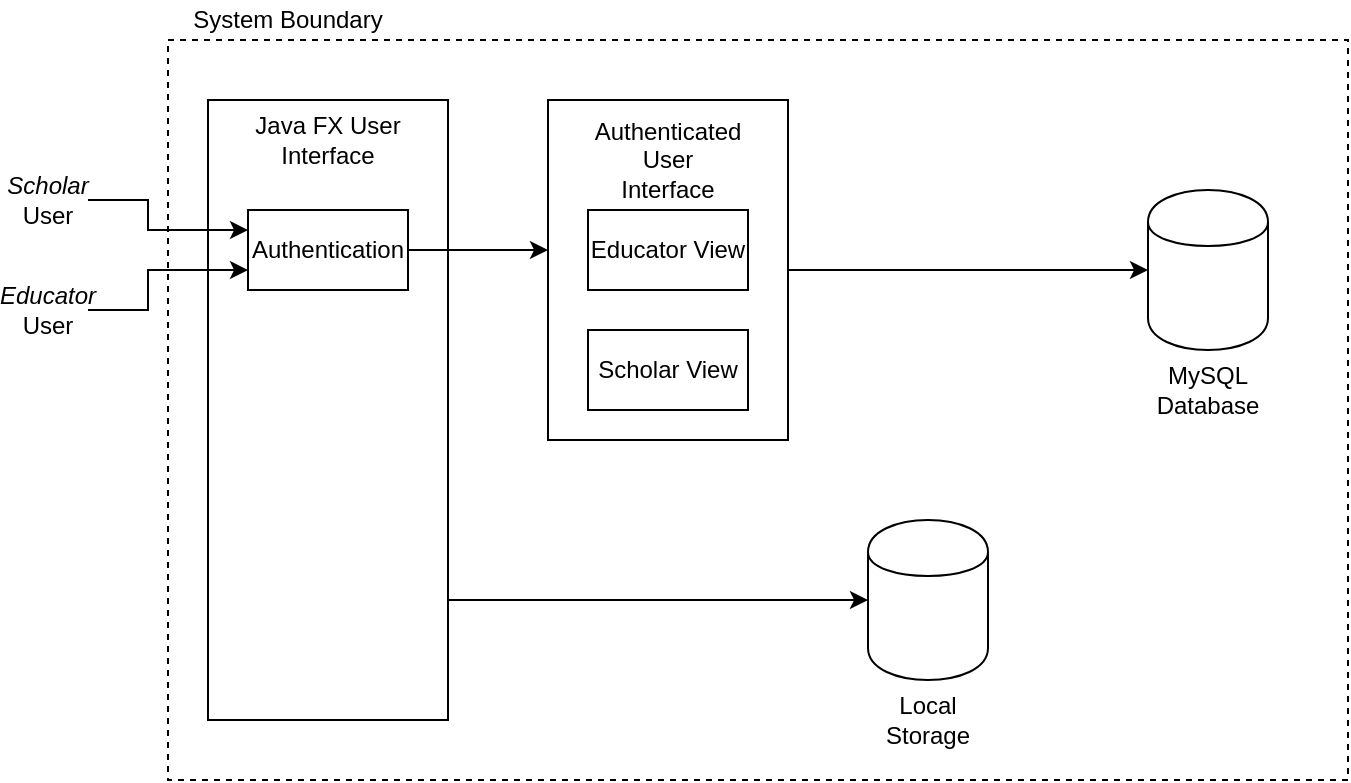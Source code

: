 <mxfile version="12.6.6" type="device"><diagram id="iC2eHgsztaGKZSFardfs" name="Page-1"><mxGraphModel dx="1590" dy="868" grid="1" gridSize="10" guides="1" tooltips="1" connect="1" arrows="1" fold="1" page="1" pageScale="1" pageWidth="850" pageHeight="1100" math="0" shadow="0"><root><mxCell id="0"/><mxCell id="1" parent="0"/><mxCell id="pwoFv7_KnDpzA5s9TgU_-1" value="" style="rounded=0;whiteSpace=wrap;html=1;dashed=1;" parent="1" vertex="1"><mxGeometry x="210" y="210" width="590" height="370" as="geometry"/></mxCell><mxCell id="pwoFv7_KnDpzA5s9TgU_-2" value="&lt;i&gt;Scholar &lt;/i&gt;User" style="text;html=1;strokeColor=none;fillColor=none;align=center;verticalAlign=middle;whiteSpace=wrap;rounded=0;dashed=1;" parent="1" vertex="1"><mxGeometry x="130" y="280" width="40" height="20" as="geometry"/></mxCell><mxCell id="pwoFv7_KnDpzA5s9TgU_-3" value="" style="rounded=0;whiteSpace=wrap;html=1;" parent="1" vertex="1"><mxGeometry x="230" y="240" width="120" height="310" as="geometry"/></mxCell><mxCell id="pwoFv7_KnDpzA5s9TgU_-5" value="" style="shape=cylinder;whiteSpace=wrap;html=1;boundedLbl=1;backgroundOutline=1;" parent="1" vertex="1"><mxGeometry x="700" y="285" width="60" height="80" as="geometry"/></mxCell><mxCell id="pwoFv7_KnDpzA5s9TgU_-7" value="MySQL Database" style="text;html=1;strokeColor=none;fillColor=none;align=center;verticalAlign=middle;whiteSpace=wrap;rounded=0;" parent="1" vertex="1"><mxGeometry x="700" y="375" width="60" height="20" as="geometry"/></mxCell><mxCell id="pwoFv7_KnDpzA5s9TgU_-8" value="Java FX User Interface" style="text;html=1;strokeColor=none;fillColor=none;align=center;verticalAlign=middle;whiteSpace=wrap;rounded=0;" parent="1" vertex="1"><mxGeometry x="230" y="250" width="120" height="20" as="geometry"/></mxCell><mxCell id="pwoFv7_KnDpzA5s9TgU_-28" style="edgeStyle=orthogonalEdgeStyle;rounded=0;orthogonalLoop=1;jettySize=auto;html=1;entryX=0;entryY=0.75;entryDx=0;entryDy=0;" parent="1" source="pwoFv7_KnDpzA5s9TgU_-11" target="pwoFv7_KnDpzA5s9TgU_-20" edge="1"><mxGeometry relative="1" as="geometry"><Array as="points"><mxPoint x="200" y="345"/><mxPoint x="200" y="325"/></Array></mxGeometry></mxCell><mxCell id="pwoFv7_KnDpzA5s9TgU_-11" value="&lt;i&gt;Educator &lt;/i&gt;User" style="text;html=1;strokeColor=none;fillColor=none;align=center;verticalAlign=middle;whiteSpace=wrap;rounded=0;dashed=1;" parent="1" vertex="1"><mxGeometry x="130" y="335" width="40" height="20" as="geometry"/></mxCell><mxCell id="pwoFv7_KnDpzA5s9TgU_-20" value="Authentication" style="rounded=0;whiteSpace=wrap;html=1;" parent="1" vertex="1"><mxGeometry x="250" y="295" width="80" height="40" as="geometry"/></mxCell><mxCell id="pwoFv7_KnDpzA5s9TgU_-27" style="edgeStyle=orthogonalEdgeStyle;rounded=0;orthogonalLoop=1;jettySize=auto;html=1;entryX=0;entryY=0.25;entryDx=0;entryDy=0;" parent="1" source="pwoFv7_KnDpzA5s9TgU_-2" target="pwoFv7_KnDpzA5s9TgU_-20" edge="1"><mxGeometry relative="1" as="geometry"><Array as="points"><mxPoint x="200" y="290"/><mxPoint x="200" y="305"/></Array></mxGeometry></mxCell><mxCell id="pwoFv7_KnDpzA5s9TgU_-35" style="edgeStyle=orthogonalEdgeStyle;rounded=0;orthogonalLoop=1;jettySize=auto;html=1;entryX=0;entryY=0.5;entryDx=0;entryDy=0;" parent="1" source="pwoFv7_KnDpzA5s9TgU_-31" target="pwoFv7_KnDpzA5s9TgU_-5" edge="1"><mxGeometry relative="1" as="geometry"/></mxCell><mxCell id="pwoFv7_KnDpzA5s9TgU_-31" value="" style="rounded=0;whiteSpace=wrap;html=1;" parent="1" vertex="1"><mxGeometry x="400" y="240" width="120" height="170" as="geometry"/></mxCell><mxCell id="pwoFv7_KnDpzA5s9TgU_-32" value="&lt;div&gt;Authenticated User Interface&lt;/div&gt;" style="text;html=1;strokeColor=none;fillColor=none;align=center;verticalAlign=middle;whiteSpace=wrap;rounded=0;" parent="1" vertex="1"><mxGeometry x="440" y="260" width="40" height="20" as="geometry"/></mxCell><mxCell id="pwoFv7_KnDpzA5s9TgU_-10" value="Educator View" style="rounded=0;whiteSpace=wrap;html=1;" parent="1" vertex="1"><mxGeometry x="420" y="295" width="80" height="40" as="geometry"/></mxCell><mxCell id="pwoFv7_KnDpzA5s9TgU_-9" value="&lt;div&gt;Scholar View&lt;/div&gt;" style="rounded=0;whiteSpace=wrap;html=1;" parent="1" vertex="1"><mxGeometry x="420" y="355" width="80" height="40" as="geometry"/></mxCell><mxCell id="pwoFv7_KnDpzA5s9TgU_-33" style="edgeStyle=orthogonalEdgeStyle;rounded=0;orthogonalLoop=1;jettySize=auto;html=1;" parent="1" source="pwoFv7_KnDpzA5s9TgU_-20" edge="1"><mxGeometry relative="1" as="geometry"><mxPoint x="400" y="315" as="targetPoint"/></mxGeometry></mxCell><mxCell id="pwoFv7_KnDpzA5s9TgU_-37" value="" style="shape=cylinder;whiteSpace=wrap;html=1;boundedLbl=1;backgroundOutline=1;" parent="1" vertex="1"><mxGeometry x="560" y="450" width="60" height="80" as="geometry"/></mxCell><mxCell id="pwoFv7_KnDpzA5s9TgU_-38" value="&lt;div&gt;Local Storage&lt;/div&gt;" style="text;html=1;strokeColor=none;fillColor=none;align=center;verticalAlign=middle;whiteSpace=wrap;rounded=0;" parent="1" vertex="1"><mxGeometry x="570" y="540" width="40" height="20" as="geometry"/></mxCell><mxCell id="pwoFv7_KnDpzA5s9TgU_-39" value="" style="endArrow=classic;html=1;entryX=0;entryY=0.5;entryDx=0;entryDy=0;" parent="1" target="pwoFv7_KnDpzA5s9TgU_-37" edge="1"><mxGeometry width="50" height="50" relative="1" as="geometry"><mxPoint x="350" y="490" as="sourcePoint"/><mxPoint x="480" y="470" as="targetPoint"/></mxGeometry></mxCell><mxCell id="pwoFv7_KnDpzA5s9TgU_-40" value="&lt;div&gt;System Boundary&lt;/div&gt;" style="text;html=1;strokeColor=none;fillColor=none;align=center;verticalAlign=middle;whiteSpace=wrap;rounded=0;" parent="1" vertex="1"><mxGeometry x="210" y="190" width="120" height="20" as="geometry"/></mxCell></root></mxGraphModel></diagram></mxfile>